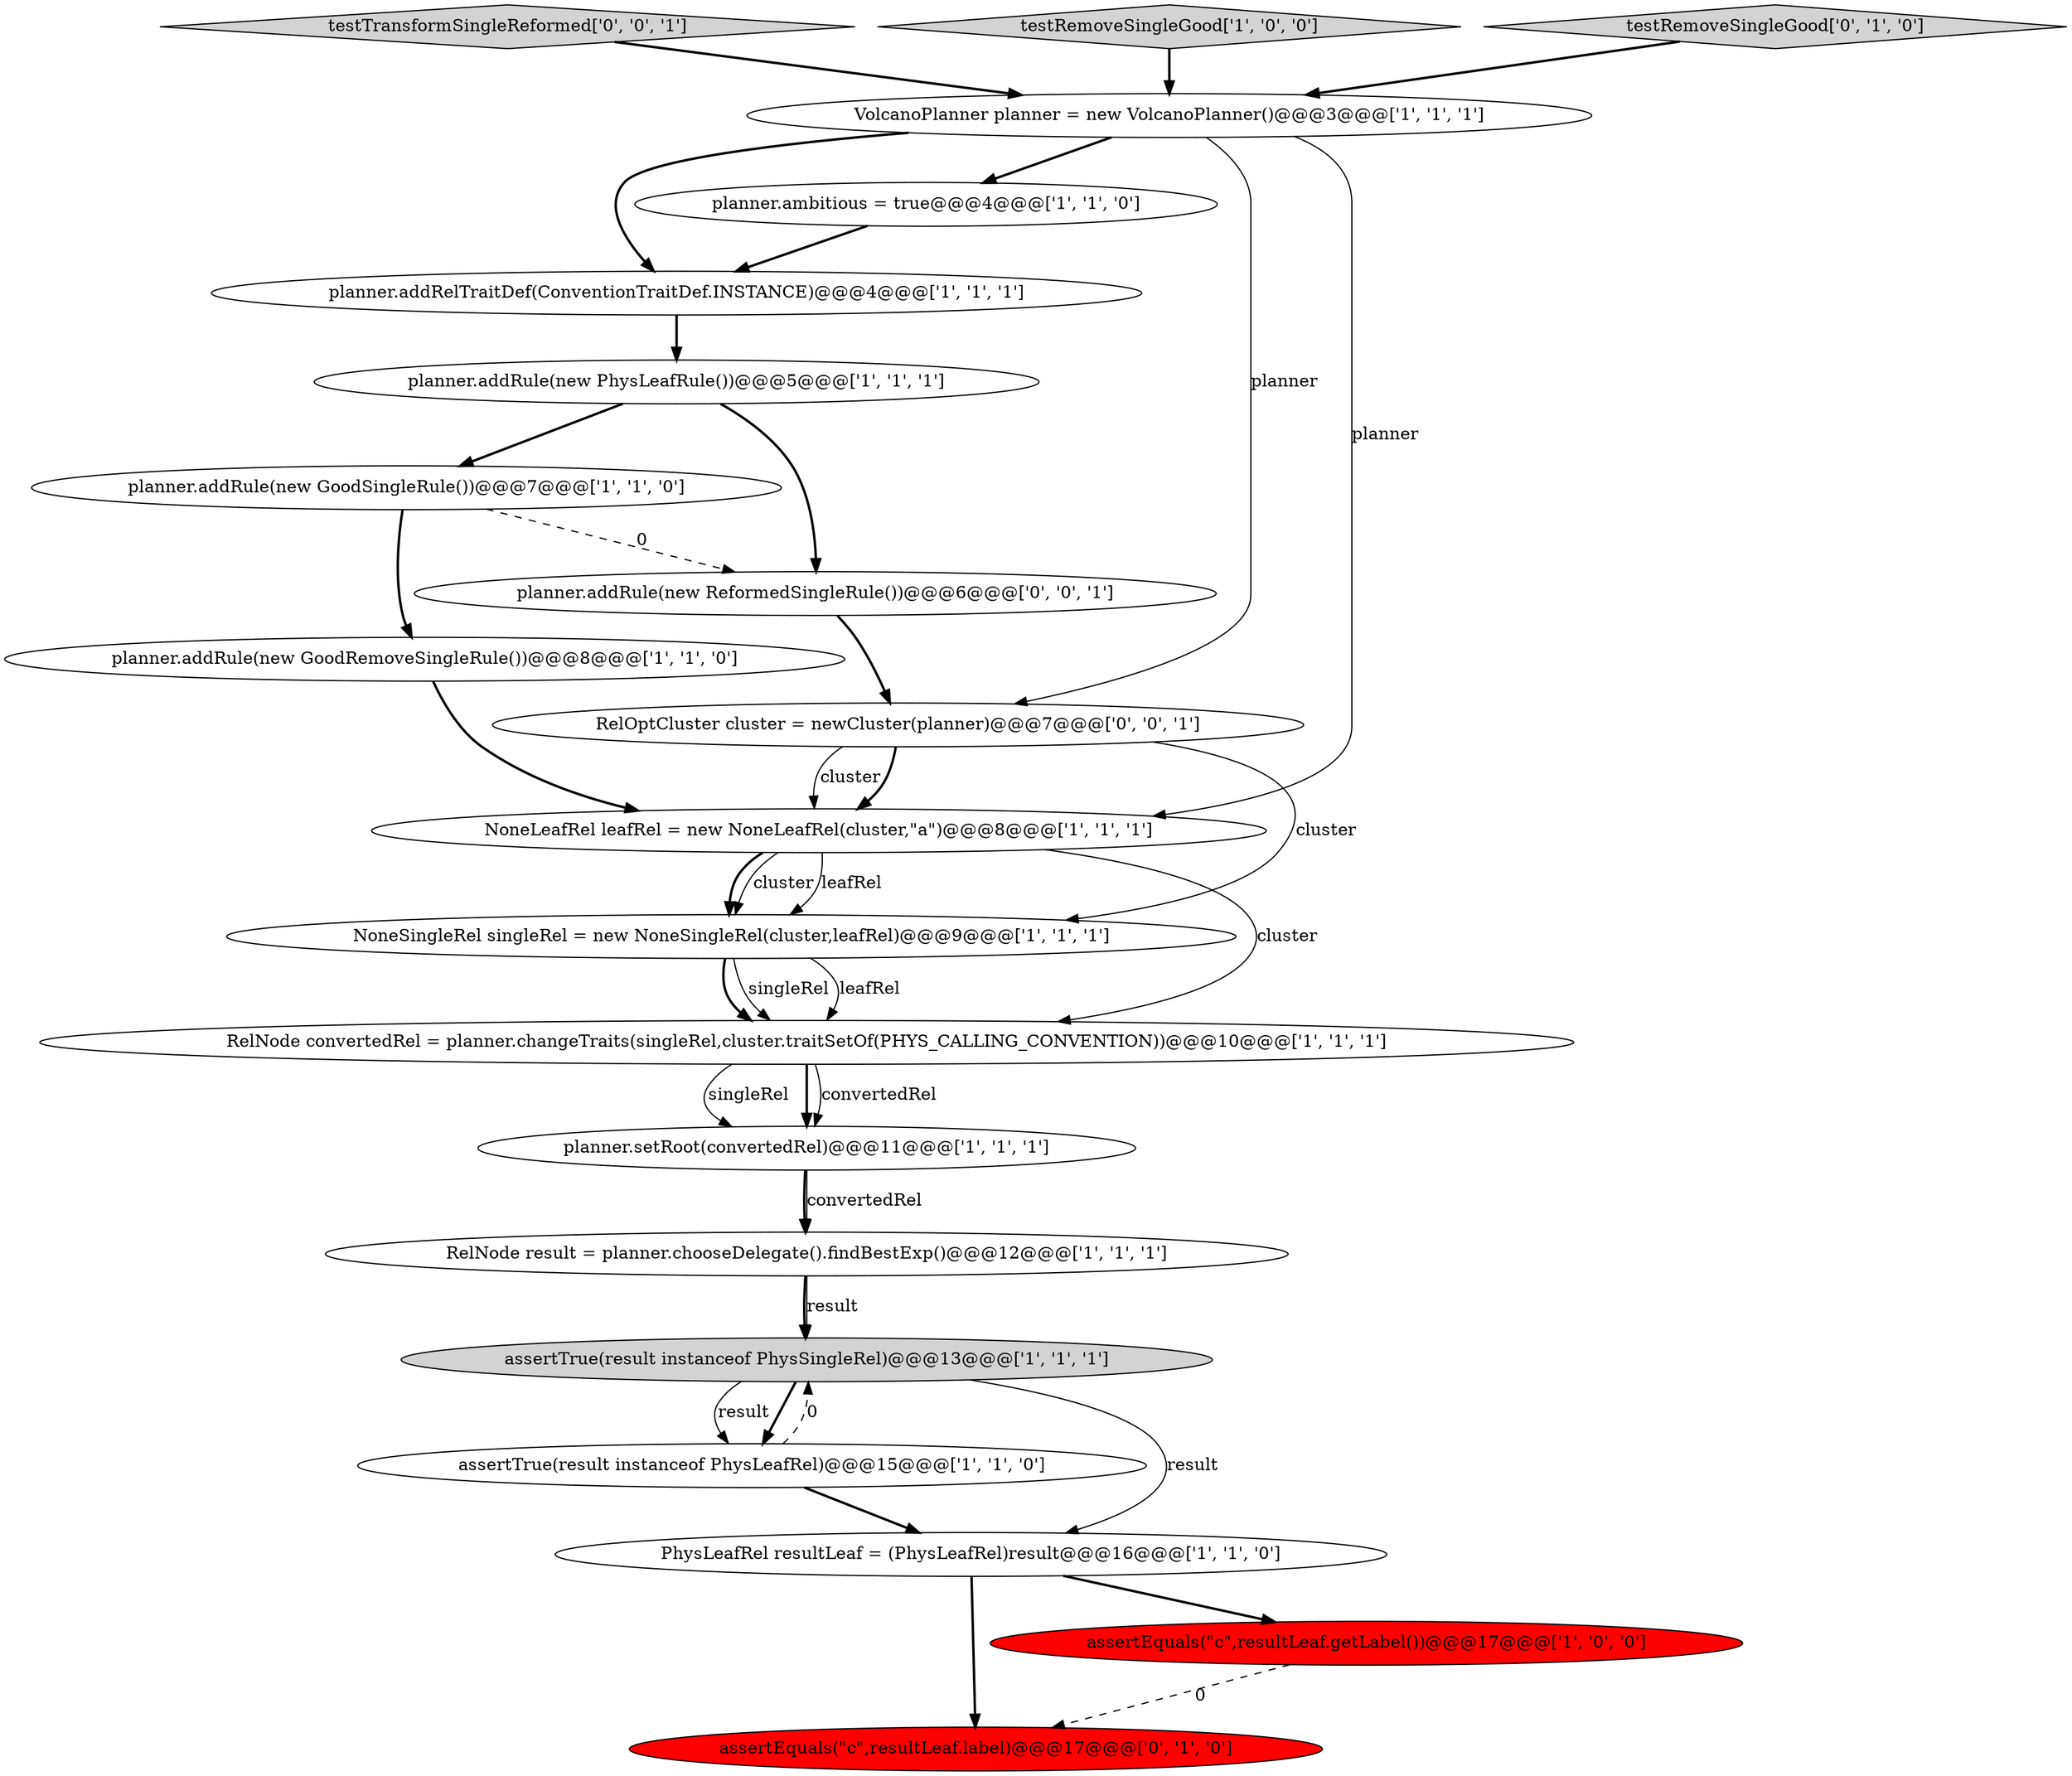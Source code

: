 digraph {
5 [style = filled, label = "planner.addRule(new GoodSingleRule())@@@7@@@['1', '1', '0']", fillcolor = white, shape = ellipse image = "AAA0AAABBB1BBB"];
4 [style = filled, label = "RelNode result = planner.chooseDelegate().findBestExp()@@@12@@@['1', '1', '1']", fillcolor = white, shape = ellipse image = "AAA0AAABBB1BBB"];
8 [style = filled, label = "assertTrue(result instanceof PhysLeafRel)@@@15@@@['1', '1', '0']", fillcolor = white, shape = ellipse image = "AAA0AAABBB1BBB"];
9 [style = filled, label = "PhysLeafRel resultLeaf = (PhysLeafRel)result@@@16@@@['1', '1', '0']", fillcolor = white, shape = ellipse image = "AAA0AAABBB1BBB"];
0 [style = filled, label = "VolcanoPlanner planner = new VolcanoPlanner()@@@3@@@['1', '1', '1']", fillcolor = white, shape = ellipse image = "AAA0AAABBB1BBB"];
1 [style = filled, label = "planner.ambitious = true@@@4@@@['1', '1', '0']", fillcolor = white, shape = ellipse image = "AAA0AAABBB1BBB"];
7 [style = filled, label = "NoneLeafRel leafRel = new NoneLeafRel(cluster,\"a\")@@@8@@@['1', '1', '1']", fillcolor = white, shape = ellipse image = "AAA0AAABBB1BBB"];
20 [style = filled, label = "testTransformSingleReformed['0', '0', '1']", fillcolor = lightgray, shape = diamond image = "AAA0AAABBB3BBB"];
11 [style = filled, label = "planner.addRule(new PhysLeafRule())@@@5@@@['1', '1', '1']", fillcolor = white, shape = ellipse image = "AAA0AAABBB1BBB"];
3 [style = filled, label = "planner.setRoot(convertedRel)@@@11@@@['1', '1', '1']", fillcolor = white, shape = ellipse image = "AAA0AAABBB1BBB"];
17 [style = filled, label = "assertEquals(\"c\",resultLeaf.label)@@@17@@@['0', '1', '0']", fillcolor = red, shape = ellipse image = "AAA1AAABBB2BBB"];
19 [style = filled, label = "RelOptCluster cluster = newCluster(planner)@@@7@@@['0', '0', '1']", fillcolor = white, shape = ellipse image = "AAA0AAABBB3BBB"];
12 [style = filled, label = "testRemoveSingleGood['1', '0', '0']", fillcolor = lightgray, shape = diamond image = "AAA0AAABBB1BBB"];
16 [style = filled, label = "testRemoveSingleGood['0', '1', '0']", fillcolor = lightgray, shape = diamond image = "AAA0AAABBB2BBB"];
15 [style = filled, label = "assertEquals(\"c\",resultLeaf.getLabel())@@@17@@@['1', '0', '0']", fillcolor = red, shape = ellipse image = "AAA1AAABBB1BBB"];
13 [style = filled, label = "RelNode convertedRel = planner.changeTraits(singleRel,cluster.traitSetOf(PHYS_CALLING_CONVENTION))@@@10@@@['1', '1', '1']", fillcolor = white, shape = ellipse image = "AAA0AAABBB1BBB"];
6 [style = filled, label = "planner.addRelTraitDef(ConventionTraitDef.INSTANCE)@@@4@@@['1', '1', '1']", fillcolor = white, shape = ellipse image = "AAA0AAABBB1BBB"];
10 [style = filled, label = "planner.addRule(new GoodRemoveSingleRule())@@@8@@@['1', '1', '0']", fillcolor = white, shape = ellipse image = "AAA0AAABBB1BBB"];
18 [style = filled, label = "planner.addRule(new ReformedSingleRule())@@@6@@@['0', '0', '1']", fillcolor = white, shape = ellipse image = "AAA0AAABBB3BBB"];
14 [style = filled, label = "assertTrue(result instanceof PhysSingleRel)@@@13@@@['1', '1', '1']", fillcolor = lightgray, shape = ellipse image = "AAA0AAABBB1BBB"];
2 [style = filled, label = "NoneSingleRel singleRel = new NoneSingleRel(cluster,leafRel)@@@9@@@['1', '1', '1']", fillcolor = white, shape = ellipse image = "AAA0AAABBB1BBB"];
5->10 [style = bold, label=""];
4->14 [style = bold, label=""];
16->0 [style = bold, label=""];
0->19 [style = solid, label="planner"];
0->6 [style = bold, label=""];
2->13 [style = solid, label="leafRel"];
20->0 [style = bold, label=""];
18->19 [style = bold, label=""];
7->2 [style = solid, label="cluster"];
9->17 [style = bold, label=""];
8->14 [style = dashed, label="0"];
5->18 [style = dashed, label="0"];
12->0 [style = bold, label=""];
10->7 [style = bold, label=""];
3->4 [style = bold, label=""];
11->18 [style = bold, label=""];
7->2 [style = solid, label="leafRel"];
14->9 [style = solid, label="result"];
13->3 [style = solid, label="singleRel"];
2->13 [style = bold, label=""];
0->7 [style = solid, label="planner"];
11->5 [style = bold, label=""];
19->7 [style = solid, label="cluster"];
1->6 [style = bold, label=""];
3->4 [style = solid, label="convertedRel"];
13->3 [style = bold, label=""];
14->8 [style = solid, label="result"];
13->3 [style = solid, label="convertedRel"];
7->2 [style = bold, label=""];
0->1 [style = bold, label=""];
9->15 [style = bold, label=""];
6->11 [style = bold, label=""];
4->14 [style = solid, label="result"];
8->9 [style = bold, label=""];
15->17 [style = dashed, label="0"];
14->8 [style = bold, label=""];
19->2 [style = solid, label="cluster"];
19->7 [style = bold, label=""];
7->13 [style = solid, label="cluster"];
2->13 [style = solid, label="singleRel"];
}
